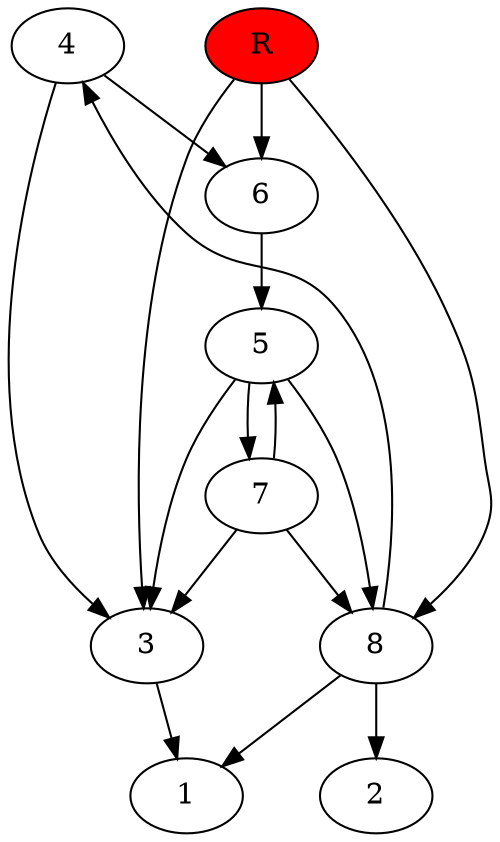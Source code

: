 digraph prb54811 {
	1
	2
	3
	4
	5
	6
	7
	8
	R [fillcolor="#ff0000" style=filled]
	3 -> 1
	4 -> 3
	4 -> 6
	5 -> 3
	5 -> 7
	5 -> 8
	6 -> 5
	7 -> 3
	7 -> 5
	7 -> 8
	8 -> 1
	8 -> 2
	8 -> 4
	R -> 3
	R -> 6
	R -> 8
}
